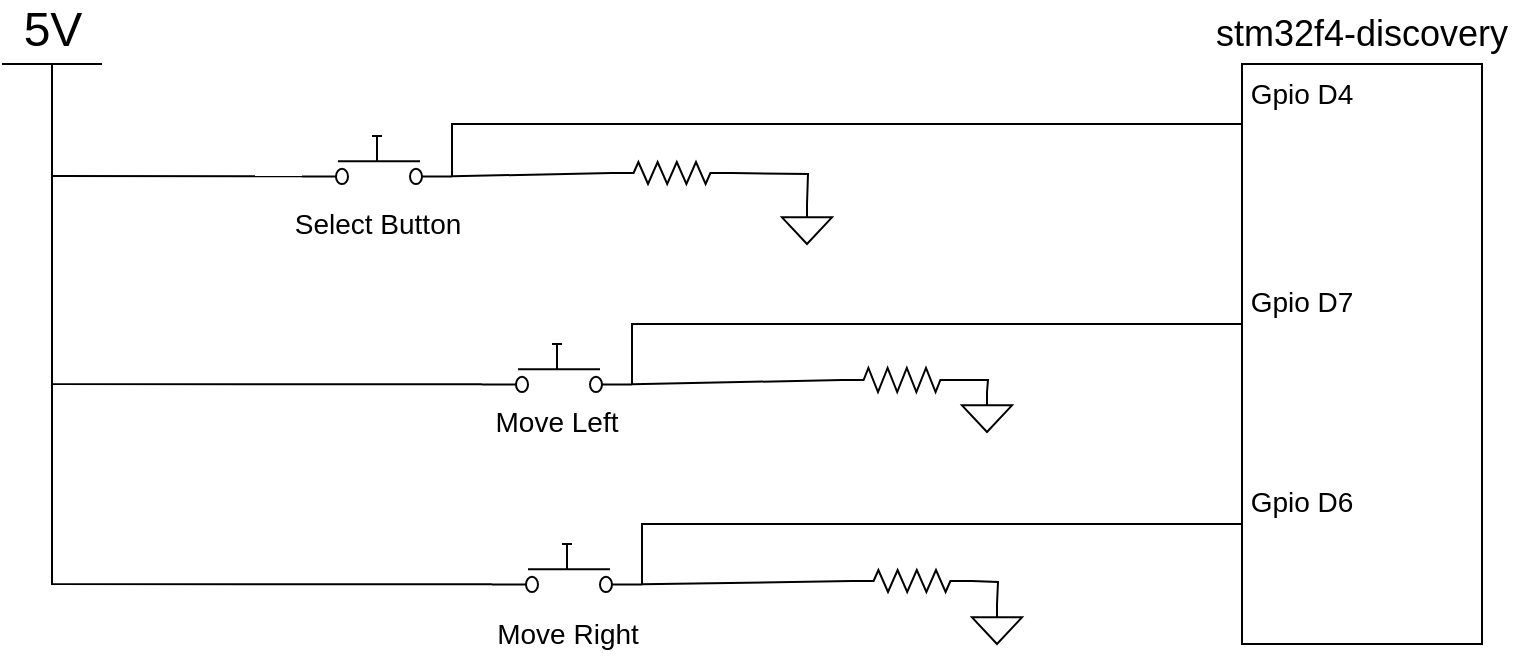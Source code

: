 <mxfile version="15.9.4" type="device"><diagram name="Page-1" id="7e0a89b8-554c-2b80-1dc8-d5c74ca68de4"><mxGraphModel dx="1278" dy="579" grid="1" gridSize="10" guides="1" tooltips="1" connect="1" arrows="1" fold="1" page="1" pageScale="1" pageWidth="1100" pageHeight="850" background="none" math="0" shadow="0"><root><mxCell id="0"/><mxCell id="1" parent="0"/><mxCell id="Xyh8-JBGTBksP_w3X4Xj-3" value="" style="pointerEvents=1;verticalLabelPosition=bottom;shadow=0;dashed=0;align=center;html=1;verticalAlign=top;shape=mxgraph.electrical.signal_sources.signal_ground;" vertex="1" parent="1"><mxGeometry x="430" y="160" width="25" height="20" as="geometry"/></mxCell><mxCell id="Xyh8-JBGTBksP_w3X4Xj-36" style="edgeStyle=none;rounded=0;orthogonalLoop=1;jettySize=auto;html=1;exitX=1;exitY=0.84;exitDx=0;exitDy=0;exitPerimeter=0;" edge="1" parent="1" source="Xyh8-JBGTBksP_w3X4Xj-4"><mxGeometry relative="1" as="geometry"><mxPoint x="680" y="320" as="targetPoint"/><Array as="points"><mxPoint x="360" y="320"/></Array></mxGeometry></mxCell><mxCell id="Xyh8-JBGTBksP_w3X4Xj-4" value="" style="pointerEvents=1;verticalLabelPosition=bottom;shadow=0;dashed=0;align=center;html=1;verticalAlign=top;shape=mxgraph.electrical.electro-mechanical.push_switch_no;" vertex="1" parent="1"><mxGeometry x="285" y="330" width="75" height="24" as="geometry"/></mxCell><mxCell id="Xyh8-JBGTBksP_w3X4Xj-7" value="" style="pointerEvents=1;verticalLabelPosition=bottom;shadow=0;dashed=0;align=center;html=1;verticalAlign=top;shape=mxgraph.electrical.resistors.resistor_2;" vertex="1" parent="1"><mxGeometry x="460" y="242" width="60" height="12" as="geometry"/></mxCell><mxCell id="Xyh8-JBGTBksP_w3X4Xj-8" value="" style="pointerEvents=1;verticalLabelPosition=bottom;shadow=0;dashed=0;align=center;html=1;verticalAlign=top;shape=mxgraph.electrical.resistors.resistor_2;" vertex="1" parent="1"><mxGeometry x="465" y="343" width="60" height="11" as="geometry"/></mxCell><mxCell id="Xyh8-JBGTBksP_w3X4Xj-12" value="5V" style="verticalLabelPosition=top;verticalAlign=bottom;shape=mxgraph.electrical.signal_sources.vdd;shadow=0;dashed=0;align=center;strokeWidth=1;fontSize=24;html=1;flipV=1;" vertex="1" parent="1"><mxGeometry x="40" y="90" width="50" height="60" as="geometry"/></mxCell><mxCell id="Xyh8-JBGTBksP_w3X4Xj-14" value="" style="endArrow=none;html=1;rounded=0;entryX=0.5;entryY=0;entryDx=0;entryDy=0;entryPerimeter=0;exitX=0;exitY=0.84;exitDx=0;exitDy=0;exitPerimeter=0;" edge="1" parent="1" source="Xyh8-JBGTBksP_w3X4Xj-29" target="Xyh8-JBGTBksP_w3X4Xj-12"><mxGeometry width="50" height="50" relative="1" as="geometry"><mxPoint x="250" y="240.16" as="sourcePoint"/><mxPoint x="90" y="235" as="targetPoint"/><Array as="points"><mxPoint x="65" y="250"/></Array></mxGeometry></mxCell><mxCell id="Xyh8-JBGTBksP_w3X4Xj-15" value="" style="endArrow=none;html=1;rounded=0;entryX=0;entryY=0.84;entryDx=0;entryDy=0;entryPerimeter=0;" edge="1" parent="1" target="Xyh8-JBGTBksP_w3X4Xj-31"><mxGeometry width="50" height="50" relative="1" as="geometry"><mxPoint x="65" y="146" as="sourcePoint"/><mxPoint x="180" y="150.96" as="targetPoint"/></mxGeometry></mxCell><mxCell id="Xyh8-JBGTBksP_w3X4Xj-16" value="" style="endArrow=none;html=1;rounded=0;entryX=0;entryY=0.84;entryDx=0;entryDy=0;entryPerimeter=0;exitX=0.5;exitY=0;exitDx=0;exitDy=0;exitPerimeter=0;" edge="1" parent="1" source="Xyh8-JBGTBksP_w3X4Xj-12" target="Xyh8-JBGTBksP_w3X4Xj-4"><mxGeometry width="50" height="50" relative="1" as="geometry"><mxPoint x="70" y="225" as="sourcePoint"/><mxPoint x="120" y="325" as="targetPoint"/><Array as="points"><mxPoint x="65" y="311"/><mxPoint x="65" y="350"/></Array></mxGeometry></mxCell><mxCell id="Xyh8-JBGTBksP_w3X4Xj-17" value="" style="pointerEvents=1;verticalLabelPosition=bottom;shadow=0;dashed=0;align=center;html=1;verticalAlign=top;shape=mxgraph.electrical.resistors.resistor_2;" vertex="1" parent="1"><mxGeometry x="345" y="139" width="60" height="11" as="geometry"/></mxCell><mxCell id="Xyh8-JBGTBksP_w3X4Xj-18" value="" style="pointerEvents=1;verticalLabelPosition=bottom;shadow=0;dashed=0;align=center;html=1;verticalAlign=top;shape=mxgraph.electrical.signal_sources.signal_ground;" vertex="1" parent="1"><mxGeometry x="520" y="254" width="25" height="20" as="geometry"/></mxCell><mxCell id="Xyh8-JBGTBksP_w3X4Xj-19" value="" style="pointerEvents=1;verticalLabelPosition=bottom;shadow=0;dashed=0;align=center;html=1;verticalAlign=top;shape=mxgraph.electrical.signal_sources.signal_ground;" vertex="1" parent="1"><mxGeometry x="525" y="360" width="25" height="20" as="geometry"/></mxCell><mxCell id="Xyh8-JBGTBksP_w3X4Xj-20" value="" style="endArrow=none;html=1;rounded=0;entryX=1;entryY=0.5;entryDx=0;entryDy=0;entryPerimeter=0;exitX=0.5;exitY=0;exitDx=0;exitDy=0;exitPerimeter=0;" edge="1" parent="1" source="Xyh8-JBGTBksP_w3X4Xj-3" target="Xyh8-JBGTBksP_w3X4Xj-17"><mxGeometry width="50" height="50" relative="1" as="geometry"><mxPoint x="630" y="155" as="sourcePoint"/><mxPoint x="680" y="105" as="targetPoint"/><Array as="points"><mxPoint x="443" y="145"/></Array></mxGeometry></mxCell><mxCell id="Xyh8-JBGTBksP_w3X4Xj-22" value="" style="endArrow=none;html=1;rounded=0;entryX=1;entryY=0.84;entryDx=0;entryDy=0;entryPerimeter=0;exitX=0;exitY=0.5;exitDx=0;exitDy=0;exitPerimeter=0;" edge="1" parent="1" source="Xyh8-JBGTBksP_w3X4Xj-7" target="Xyh8-JBGTBksP_w3X4Xj-29"><mxGeometry width="50" height="50" relative="1" as="geometry"><mxPoint x="760" y="205" as="sourcePoint"/><mxPoint x="365" y="250.16" as="targetPoint"/></mxGeometry></mxCell><mxCell id="Xyh8-JBGTBksP_w3X4Xj-23" value="" style="endArrow=none;html=1;rounded=0;entryX=1;entryY=0.5;entryDx=0;entryDy=0;entryPerimeter=0;exitX=0.5;exitY=0;exitDx=0;exitDy=0;exitPerimeter=0;" edge="1" parent="1" source="Xyh8-JBGTBksP_w3X4Xj-18" target="Xyh8-JBGTBksP_w3X4Xj-7"><mxGeometry width="50" height="50" relative="1" as="geometry"><mxPoint x="770" y="215" as="sourcePoint"/><mxPoint x="820" y="165" as="targetPoint"/><Array as="points"><mxPoint x="533" y="248"/></Array></mxGeometry></mxCell><mxCell id="Xyh8-JBGTBksP_w3X4Xj-24" value="" style="endArrow=none;html=1;rounded=0;entryX=1;entryY=0.5;entryDx=0;entryDy=0;entryPerimeter=0;exitX=0.5;exitY=0;exitDx=0;exitDy=0;exitPerimeter=0;" edge="1" parent="1" source="Xyh8-JBGTBksP_w3X4Xj-19" target="Xyh8-JBGTBksP_w3X4Xj-8"><mxGeometry width="50" height="50" relative="1" as="geometry"><mxPoint x="775" y="245" as="sourcePoint"/><mxPoint x="825" y="195" as="targetPoint"/><Array as="points"><mxPoint x="538" y="349"/></Array></mxGeometry></mxCell><mxCell id="Xyh8-JBGTBksP_w3X4Xj-25" value="" style="endArrow=none;html=1;rounded=0;entryX=1;entryY=0.84;entryDx=0;entryDy=0;entryPerimeter=0;exitX=0;exitY=0.5;exitDx=0;exitDy=0;exitPerimeter=0;" edge="1" parent="1" source="Xyh8-JBGTBksP_w3X4Xj-17" target="Xyh8-JBGTBksP_w3X4Xj-31"><mxGeometry width="50" height="50" relative="1" as="geometry"><mxPoint x="770" y="231" as="sourcePoint"/><mxPoint x="265" y="176.96" as="targetPoint"/></mxGeometry></mxCell><mxCell id="Xyh8-JBGTBksP_w3X4Xj-26" value="" style="endArrow=none;html=1;rounded=0;entryX=1;entryY=0.84;entryDx=0;entryDy=0;entryPerimeter=0;exitX=0;exitY=0.5;exitDx=0;exitDy=0;exitPerimeter=0;" edge="1" parent="1" source="Xyh8-JBGTBksP_w3X4Xj-8" target="Xyh8-JBGTBksP_w3X4Xj-4"><mxGeometry width="50" height="50" relative="1" as="geometry"><mxPoint x="795" y="265" as="sourcePoint"/><mxPoint x="845" y="215" as="targetPoint"/></mxGeometry></mxCell><mxCell id="Xyh8-JBGTBksP_w3X4Xj-35" style="edgeStyle=none;rounded=0;orthogonalLoop=1;jettySize=auto;html=1;exitX=1;exitY=0.84;exitDx=0;exitDy=0;exitPerimeter=0;" edge="1" parent="1" source="Xyh8-JBGTBksP_w3X4Xj-29"><mxGeometry relative="1" as="geometry"><mxPoint x="680" y="220" as="targetPoint"/><Array as="points"><mxPoint x="355" y="220"/></Array></mxGeometry></mxCell><mxCell id="Xyh8-JBGTBksP_w3X4Xj-29" value="" style="pointerEvents=1;verticalLabelPosition=bottom;shadow=0;dashed=0;align=center;html=1;verticalAlign=top;shape=mxgraph.electrical.electro-mechanical.push_switch_no;" vertex="1" parent="1"><mxGeometry x="280" y="230" width="75" height="24" as="geometry"/></mxCell><mxCell id="Xyh8-JBGTBksP_w3X4Xj-34" style="edgeStyle=none;rounded=0;orthogonalLoop=1;jettySize=auto;html=1;exitX=1;exitY=0.84;exitDx=0;exitDy=0;exitPerimeter=0;" edge="1" parent="1" source="Xyh8-JBGTBksP_w3X4Xj-31"><mxGeometry relative="1" as="geometry"><mxPoint x="680" y="120" as="targetPoint"/><Array as="points"><mxPoint x="265" y="120"/></Array></mxGeometry></mxCell><mxCell id="Xyh8-JBGTBksP_w3X4Xj-31" value="" style="pointerEvents=1;verticalLabelPosition=bottom;shadow=0;dashed=0;align=center;html=1;verticalAlign=top;shape=mxgraph.electrical.electro-mechanical.push_switch_no;" vertex="1" parent="1"><mxGeometry x="190" y="126" width="75" height="24" as="geometry"/></mxCell><mxCell id="Xyh8-JBGTBksP_w3X4Xj-38" value="&lt;font style=&quot;font-size: 14px&quot;&gt;Select Button&lt;/font&gt;" style="text;html=1;strokeColor=none;fillColor=none;align=center;verticalAlign=middle;whiteSpace=wrap;rounded=0;" vertex="1" parent="1"><mxGeometry x="177.5" y="155" width="100" height="30" as="geometry"/></mxCell><mxCell id="Xyh8-JBGTBksP_w3X4Xj-39" value="Move Right" style="text;html=1;strokeColor=none;fillColor=none;align=center;verticalAlign=middle;whiteSpace=wrap;rounded=0;fontSize=14;" vertex="1" parent="1"><mxGeometry x="273.75" y="360" width="97.5" height="30" as="geometry"/></mxCell><mxCell id="Xyh8-JBGTBksP_w3X4Xj-40" value="Move Left" style="text;html=1;strokeColor=none;fillColor=none;align=center;verticalAlign=middle;whiteSpace=wrap;rounded=0;fontSize=14;" vertex="1" parent="1"><mxGeometry x="276.25" y="254" width="82.5" height="30" as="geometry"/></mxCell><mxCell id="Xyh8-JBGTBksP_w3X4Xj-46" value="" style="rounded=0;whiteSpace=wrap;html=1;fontSize=14;" vertex="1" parent="1"><mxGeometry x="660" y="90" width="120" height="290" as="geometry"/></mxCell><mxCell id="Xyh8-JBGTBksP_w3X4Xj-41" value="Gpio D4" style="text;html=1;strokeColor=none;fillColor=none;align=center;verticalAlign=middle;whiteSpace=wrap;rounded=0;fontSize=14;" vertex="1" parent="1"><mxGeometry x="660" y="90" width="60" height="30" as="geometry"/></mxCell><mxCell id="Xyh8-JBGTBksP_w3X4Xj-42" value="Gpio D7" style="text;html=1;strokeColor=none;fillColor=none;align=center;verticalAlign=middle;whiteSpace=wrap;rounded=0;fontSize=14;" vertex="1" parent="1"><mxGeometry x="660" y="194" width="60" height="30" as="geometry"/></mxCell><mxCell id="Xyh8-JBGTBksP_w3X4Xj-43" value="Gpio D6" style="text;html=1;strokeColor=none;fillColor=none;align=center;verticalAlign=middle;whiteSpace=wrap;rounded=0;fontSize=14;" vertex="1" parent="1"><mxGeometry x="660" y="294" width="60" height="30" as="geometry"/></mxCell><mxCell id="Xyh8-JBGTBksP_w3X4Xj-44" style="edgeStyle=none;rounded=0;orthogonalLoop=1;jettySize=auto;html=1;exitX=0.5;exitY=0;exitDx=0;exitDy=0;fontSize=14;" edge="1" parent="1" source="Xyh8-JBGTBksP_w3X4Xj-42" target="Xyh8-JBGTBksP_w3X4Xj-42"><mxGeometry relative="1" as="geometry"/></mxCell><mxCell id="Xyh8-JBGTBksP_w3X4Xj-47" value="&lt;font style=&quot;font-size: 18px&quot;&gt;stm32f4-discovery&lt;/font&gt;" style="text;html=1;strokeColor=none;fillColor=none;align=center;verticalAlign=middle;whiteSpace=wrap;rounded=0;fontSize=14;" vertex="1" parent="1"><mxGeometry x="635" y="60" width="170" height="30" as="geometry"/></mxCell></root></mxGraphModel></diagram></mxfile>
